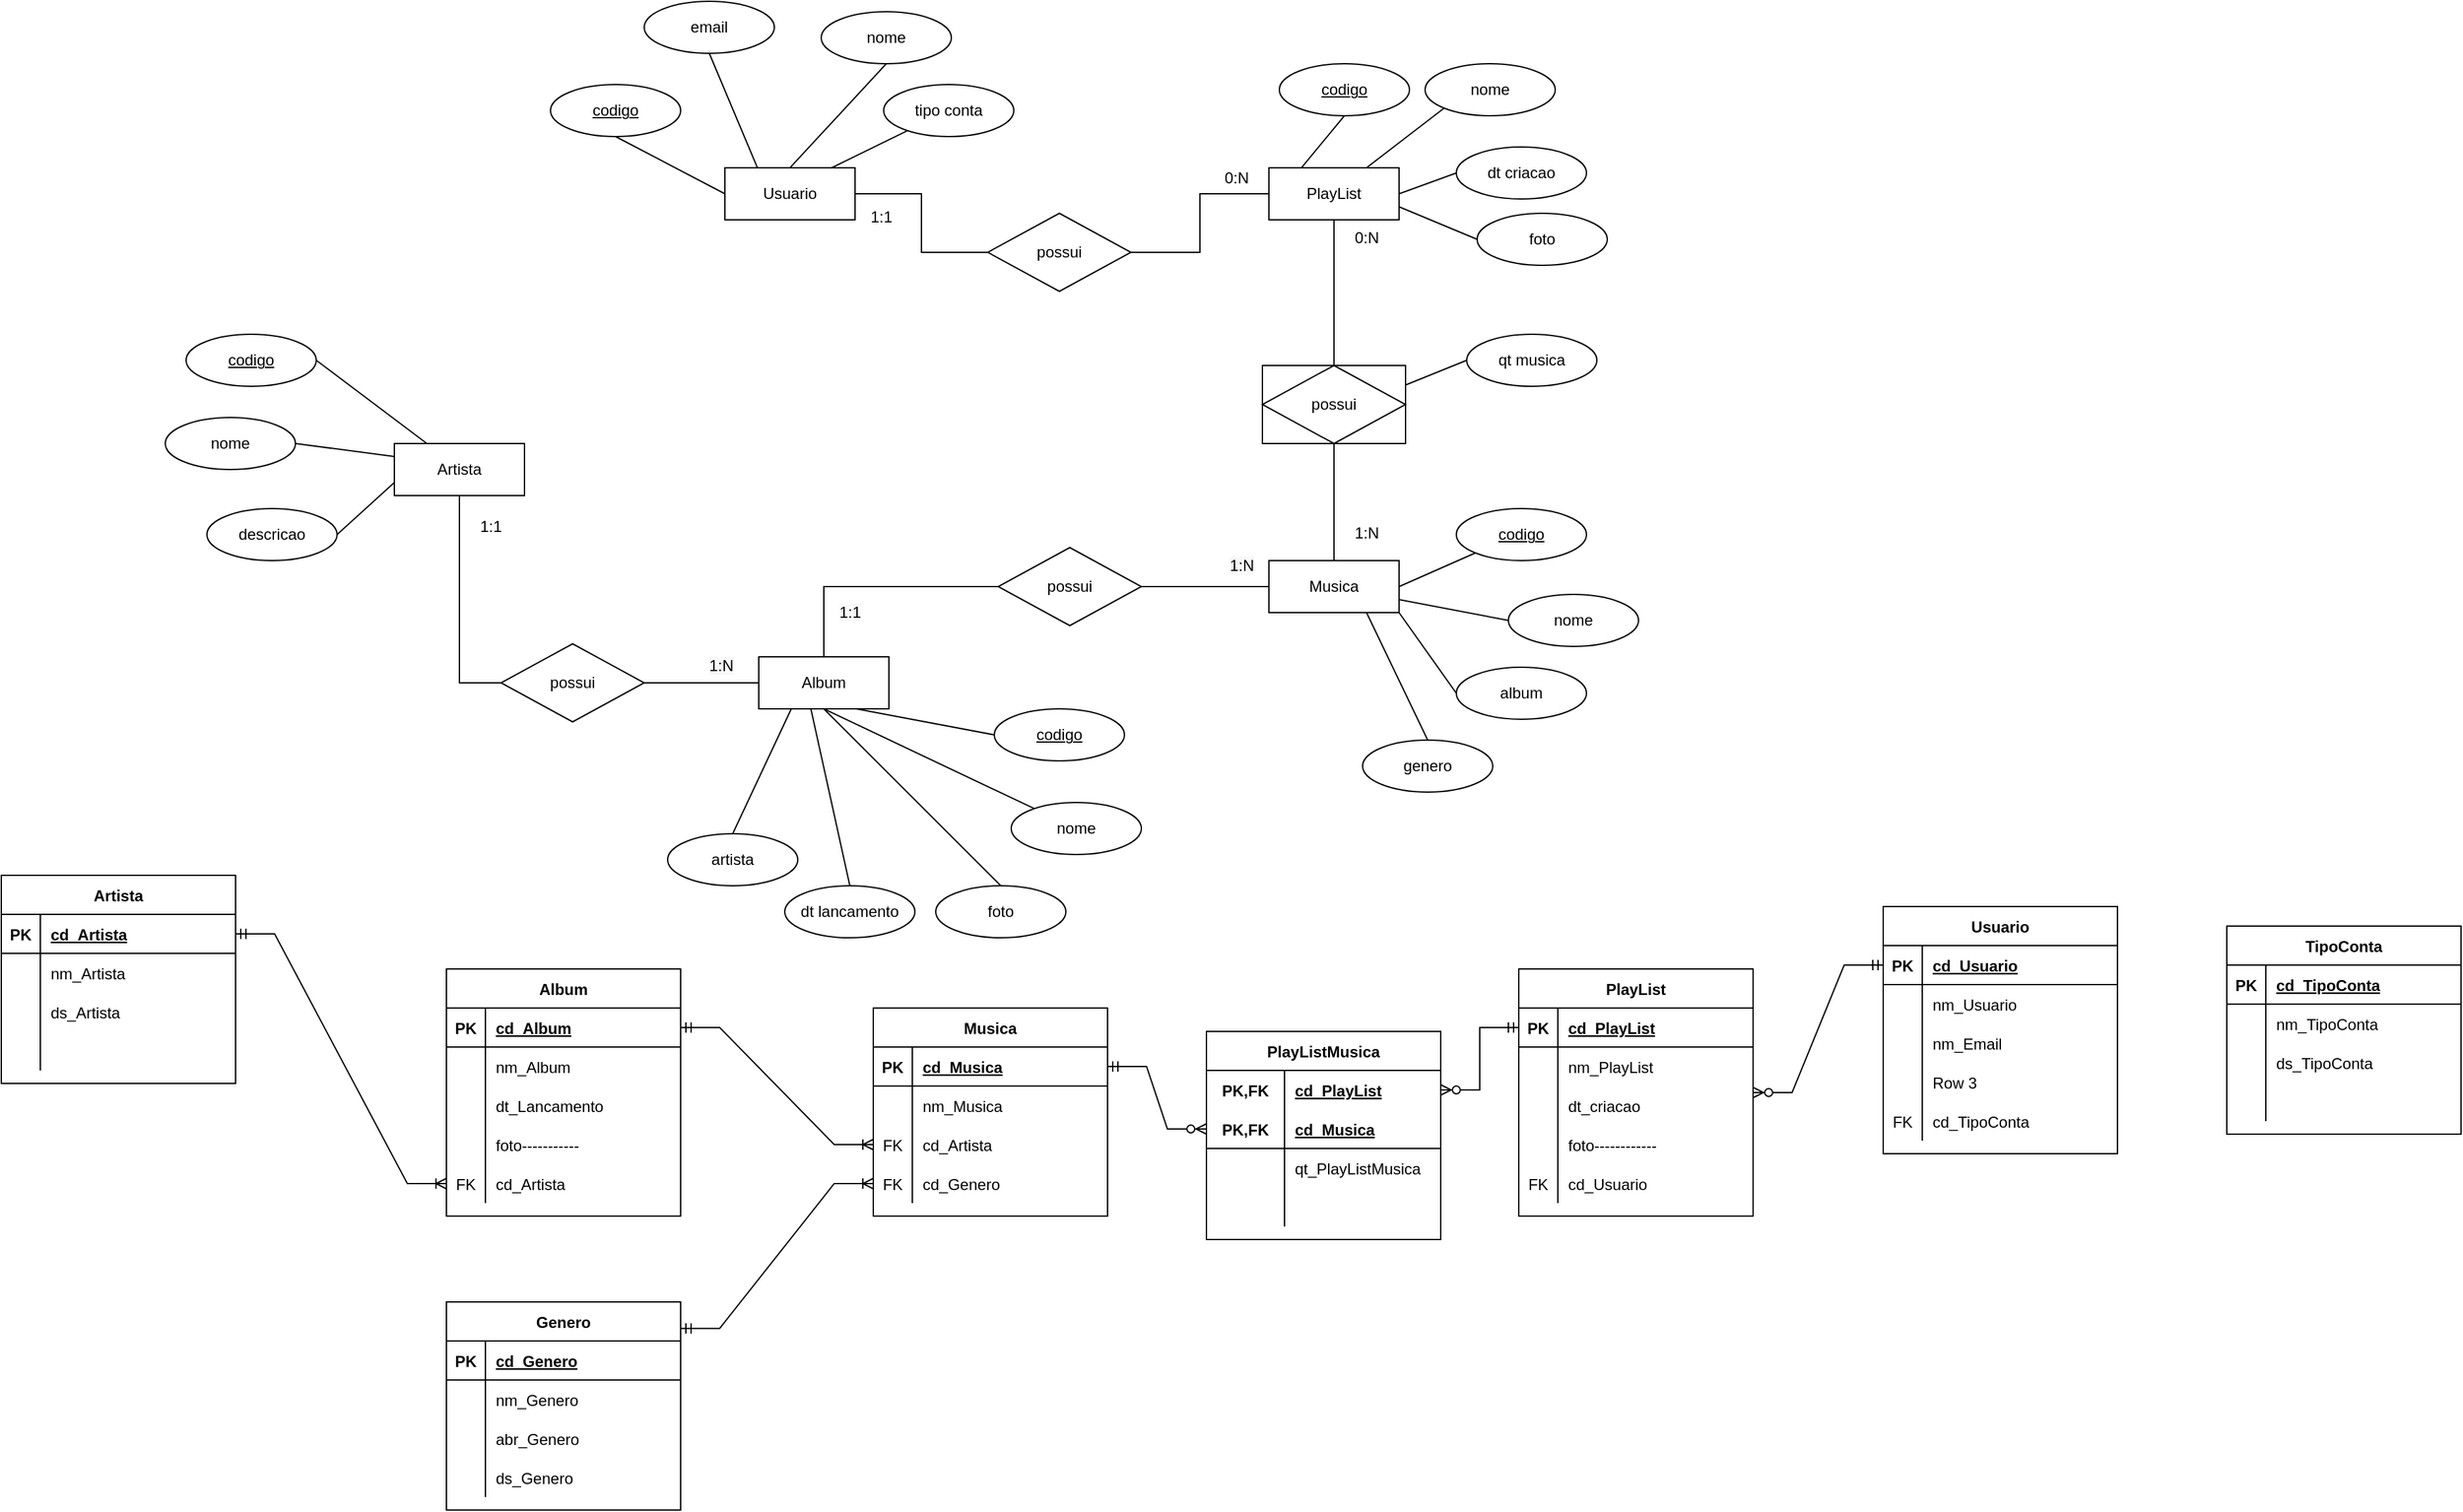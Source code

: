 <mxfile version="18.1.1" type="github">
  <diagram id="YDl1V3DUhgB1dwzyXp_w" name="Page-1">
    <mxGraphModel dx="2333" dy="826" grid="1" gridSize="8" guides="1" tooltips="1" connect="1" arrows="1" fold="1" page="1" pageScale="1" pageWidth="827" pageHeight="1169" math="0" shadow="0">
      <root>
        <mxCell id="0" />
        <mxCell id="1" parent="0" />
        <mxCell id="ad6zSSy85n5QvdU_2CmL-1" value="Musica" style="whiteSpace=wrap;html=1;align=center;" parent="1" vertex="1">
          <mxGeometry x="560" y="486" width="100" height="40" as="geometry" />
        </mxCell>
        <mxCell id="ad6zSSy85n5QvdU_2CmL-2" value="Album" style="whiteSpace=wrap;html=1;align=center;" parent="1" vertex="1">
          <mxGeometry x="168" y="560" width="100" height="40" as="geometry" />
        </mxCell>
        <mxCell id="ad6zSSy85n5QvdU_2CmL-27" style="edgeStyle=orthogonalEdgeStyle;rounded=0;orthogonalLoop=1;jettySize=auto;html=1;entryX=0.5;entryY=0;entryDx=0;entryDy=0;endArrow=none;endFill=0;" parent="1" source="ad6zSSy85n5QvdU_2CmL-3" target="ad6zSSy85n5QvdU_2CmL-31" edge="1">
          <mxGeometry relative="1" as="geometry">
            <mxPoint x="610" y="328.0" as="targetPoint" />
          </mxGeometry>
        </mxCell>
        <mxCell id="ad6zSSy85n5QvdU_2CmL-3" value="PlayList" style="whiteSpace=wrap;html=1;align=center;" parent="1" vertex="1">
          <mxGeometry x="560" y="184" width="100" height="40" as="geometry" />
        </mxCell>
        <mxCell id="ad6zSSy85n5QvdU_2CmL-18" style="edgeStyle=orthogonalEdgeStyle;rounded=0;orthogonalLoop=1;jettySize=auto;html=1;entryX=0;entryY=0.5;entryDx=0;entryDy=0;endArrow=none;endFill=0;" parent="1" source="ad6zSSy85n5QvdU_2CmL-4" target="ad6zSSy85n5QvdU_2CmL-17" edge="1">
          <mxGeometry relative="1" as="geometry">
            <mxPoint x="312" y="204" as="targetPoint" />
          </mxGeometry>
        </mxCell>
        <mxCell id="ad6zSSy85n5QvdU_2CmL-4" value="Usuario" style="whiteSpace=wrap;html=1;align=center;" parent="1" vertex="1">
          <mxGeometry x="142" y="184" width="100" height="40" as="geometry" />
        </mxCell>
        <mxCell id="ad6zSSy85n5QvdU_2CmL-7" value="nome" style="ellipse;whiteSpace=wrap;html=1;align=center;" parent="1" vertex="1">
          <mxGeometry x="216" y="64" width="100" height="40" as="geometry" />
        </mxCell>
        <mxCell id="ad6zSSy85n5QvdU_2CmL-8" value="codigo" style="ellipse;whiteSpace=wrap;html=1;align=center;fontStyle=4;" parent="1" vertex="1">
          <mxGeometry x="8" y="120" width="100" height="40" as="geometry" />
        </mxCell>
        <mxCell id="ad6zSSy85n5QvdU_2CmL-9" value="codigo" style="ellipse;whiteSpace=wrap;html=1;align=center;fontStyle=4;" parent="1" vertex="1">
          <mxGeometry x="568" y="104" width="100" height="40" as="geometry" />
        </mxCell>
        <mxCell id="ad6zSSy85n5QvdU_2CmL-10" value="codigo" style="ellipse;whiteSpace=wrap;html=1;align=center;fontStyle=4;" parent="1" vertex="1">
          <mxGeometry x="704" y="446" width="100" height="40" as="geometry" />
        </mxCell>
        <mxCell id="ad6zSSy85n5QvdU_2CmL-12" value="" style="endArrow=none;html=1;rounded=0;exitX=0.5;exitY=1;exitDx=0;exitDy=0;entryX=0;entryY=0.5;entryDx=0;entryDy=0;" parent="1" source="ad6zSSy85n5QvdU_2CmL-8" target="ad6zSSy85n5QvdU_2CmL-4" edge="1">
          <mxGeometry relative="1" as="geometry">
            <mxPoint x="342" y="314" as="sourcePoint" />
            <mxPoint x="502" y="314" as="targetPoint" />
          </mxGeometry>
        </mxCell>
        <mxCell id="ad6zSSy85n5QvdU_2CmL-14" value="" style="endArrow=none;html=1;rounded=0;exitX=0.5;exitY=1;exitDx=0;exitDy=0;entryX=0.5;entryY=0;entryDx=0;entryDy=0;" parent="1" source="ad6zSSy85n5QvdU_2CmL-7" target="ad6zSSy85n5QvdU_2CmL-4" edge="1">
          <mxGeometry relative="1" as="geometry">
            <mxPoint x="242" y="154" as="sourcePoint" />
            <mxPoint x="177" y="194" as="targetPoint" />
          </mxGeometry>
        </mxCell>
        <mxCell id="ad6zSSy85n5QvdU_2CmL-15" value="" style="endArrow=none;html=1;rounded=0;exitX=0.5;exitY=1;exitDx=0;exitDy=0;entryX=0.25;entryY=0;entryDx=0;entryDy=0;" parent="1" source="ad6zSSy85n5QvdU_2CmL-9" target="ad6zSSy85n5QvdU_2CmL-3" edge="1">
          <mxGeometry relative="1" as="geometry">
            <mxPoint x="282" y="174" as="sourcePoint" />
            <mxPoint x="327" y="214" as="targetPoint" />
          </mxGeometry>
        </mxCell>
        <mxCell id="ad6zSSy85n5QvdU_2CmL-16" value="" style="endArrow=none;html=1;rounded=0;exitX=0;exitY=1;exitDx=0;exitDy=0;entryX=1;entryY=0.5;entryDx=0;entryDy=0;" parent="1" source="ad6zSSy85n5QvdU_2CmL-10" target="ad6zSSy85n5QvdU_2CmL-1" edge="1">
          <mxGeometry relative="1" as="geometry">
            <mxPoint x="240" y="336" as="sourcePoint" />
            <mxPoint x="285" y="376" as="targetPoint" />
          </mxGeometry>
        </mxCell>
        <mxCell id="ad6zSSy85n5QvdU_2CmL-19" style="edgeStyle=orthogonalEdgeStyle;rounded=0;orthogonalLoop=1;jettySize=auto;html=1;entryX=0;entryY=0.5;entryDx=0;entryDy=0;endArrow=none;endFill=0;" parent="1" source="ad6zSSy85n5QvdU_2CmL-17" target="ad6zSSy85n5QvdU_2CmL-3" edge="1">
          <mxGeometry relative="1" as="geometry" />
        </mxCell>
        <mxCell id="ad6zSSy85n5QvdU_2CmL-17" value="possui" style="shape=rhombus;perimeter=rhombusPerimeter;whiteSpace=wrap;html=1;align=center;" parent="1" vertex="1">
          <mxGeometry x="344" y="219" width="110" height="60" as="geometry" />
        </mxCell>
        <mxCell id="ad6zSSy85n5QvdU_2CmL-20" value="1:1" style="text;strokeColor=none;fillColor=none;spacingLeft=4;spacingRight=4;overflow=hidden;rotatable=0;points=[[0,0.5],[1,0.5]];portConstraint=eastwest;fontSize=12;" parent="1" vertex="1">
          <mxGeometry x="248" y="208" width="40" height="30" as="geometry" />
        </mxCell>
        <mxCell id="ad6zSSy85n5QvdU_2CmL-21" value="0:N" style="text;strokeColor=none;fillColor=none;spacingLeft=4;spacingRight=4;overflow=hidden;rotatable=0;points=[[0,0.5],[1,0.5]];portConstraint=eastwest;fontSize=12;" parent="1" vertex="1">
          <mxGeometry x="520" y="178" width="40" height="30" as="geometry" />
        </mxCell>
        <mxCell id="ad6zSSy85n5QvdU_2CmL-22" value="nome" style="ellipse;whiteSpace=wrap;html=1;align=center;" parent="1" vertex="1">
          <mxGeometry x="680" y="104" width="100" height="40" as="geometry" />
        </mxCell>
        <mxCell id="ad6zSSy85n5QvdU_2CmL-23" value="dt criacao" style="ellipse;whiteSpace=wrap;html=1;align=center;" parent="1" vertex="1">
          <mxGeometry x="704" y="168" width="100" height="40" as="geometry" />
        </mxCell>
        <mxCell id="ad6zSSy85n5QvdU_2CmL-24" value="" style="endArrow=none;html=1;rounded=0;exitX=0;exitY=1;exitDx=0;exitDy=0;entryX=0.75;entryY=0;entryDx=0;entryDy=0;" parent="1" source="ad6zSSy85n5QvdU_2CmL-22" target="ad6zSSy85n5QvdU_2CmL-3" edge="1">
          <mxGeometry relative="1" as="geometry">
            <mxPoint x="626" y="152" as="sourcePoint" />
            <mxPoint x="593" y="192" as="targetPoint" />
          </mxGeometry>
        </mxCell>
        <mxCell id="ad6zSSy85n5QvdU_2CmL-25" value="" style="endArrow=none;html=1;rounded=0;exitX=0;exitY=0.5;exitDx=0;exitDy=0;entryX=1;entryY=0.5;entryDx=0;entryDy=0;" parent="1" source="ad6zSSy85n5QvdU_2CmL-23" target="ad6zSSy85n5QvdU_2CmL-3" edge="1">
          <mxGeometry relative="1" as="geometry">
            <mxPoint x="634" y="160" as="sourcePoint" />
            <mxPoint x="601" y="200" as="targetPoint" />
          </mxGeometry>
        </mxCell>
        <mxCell id="ad6zSSy85n5QvdU_2CmL-28" style="edgeStyle=orthogonalEdgeStyle;rounded=0;orthogonalLoop=1;jettySize=auto;html=1;entryX=0.5;entryY=0;entryDx=0;entryDy=0;endArrow=none;endFill=0;" parent="1" source="ad6zSSy85n5QvdU_2CmL-31" target="ad6zSSy85n5QvdU_2CmL-1" edge="1">
          <mxGeometry relative="1" as="geometry">
            <mxPoint x="610" y="388.0" as="sourcePoint" />
          </mxGeometry>
        </mxCell>
        <mxCell id="ad6zSSy85n5QvdU_2CmL-29" value="0:N" style="text;strokeColor=none;fillColor=none;spacingLeft=4;spacingRight=4;overflow=hidden;rotatable=0;points=[[0,0.5],[1,0.5]];portConstraint=eastwest;fontSize=12;" parent="1" vertex="1">
          <mxGeometry x="620" y="224" width="40" height="30" as="geometry" />
        </mxCell>
        <mxCell id="ad6zSSy85n5QvdU_2CmL-30" value="1:N" style="text;strokeColor=none;fillColor=none;spacingLeft=4;spacingRight=4;overflow=hidden;rotatable=0;points=[[0,0.5],[1,0.5]];portConstraint=eastwest;fontSize=12;" parent="1" vertex="1">
          <mxGeometry x="620" y="451" width="40" height="30" as="geometry" />
        </mxCell>
        <mxCell id="ad6zSSy85n5QvdU_2CmL-31" value="possui" style="shape=associativeEntity;whiteSpace=wrap;html=1;align=center;" parent="1" vertex="1">
          <mxGeometry x="555" y="336" width="110" height="60" as="geometry" />
        </mxCell>
        <mxCell id="ad6zSSy85n5QvdU_2CmL-33" value="album" style="ellipse;whiteSpace=wrap;html=1;align=center;" parent="1" vertex="1">
          <mxGeometry x="704" y="568" width="100" height="40" as="geometry" />
        </mxCell>
        <mxCell id="ad6zSSy85n5QvdU_2CmL-34" value="nome" style="ellipse;whiteSpace=wrap;html=1;align=center;" parent="1" vertex="1">
          <mxGeometry x="744" y="512" width="100" height="40" as="geometry" />
        </mxCell>
        <mxCell id="ad6zSSy85n5QvdU_2CmL-35" value="" style="endArrow=none;html=1;rounded=0;exitX=0;exitY=0.5;exitDx=0;exitDy=0;entryX=1;entryY=0.75;entryDx=0;entryDy=0;" parent="1" source="ad6zSSy85n5QvdU_2CmL-34" target="ad6zSSy85n5QvdU_2CmL-1" edge="1">
          <mxGeometry relative="1" as="geometry">
            <mxPoint x="726.645" y="488.142" as="sourcePoint" />
            <mxPoint x="668" y="514" as="targetPoint" />
          </mxGeometry>
        </mxCell>
        <mxCell id="ad6zSSy85n5QvdU_2CmL-36" value="" style="endArrow=none;html=1;rounded=0;exitX=0;exitY=0.5;exitDx=0;exitDy=0;entryX=1;entryY=1;entryDx=0;entryDy=0;" parent="1" source="ad6zSSy85n5QvdU_2CmL-33" target="ad6zSSy85n5QvdU_2CmL-1" edge="1">
          <mxGeometry relative="1" as="geometry">
            <mxPoint x="734.645" y="496.142" as="sourcePoint" />
            <mxPoint x="676" y="522" as="targetPoint" />
          </mxGeometry>
        </mxCell>
        <mxCell id="zQ9mL043IzY8WEwB54IS-1" value="tipo conta" style="ellipse;whiteSpace=wrap;html=1;align=center;" parent="1" vertex="1">
          <mxGeometry x="264" y="120" width="100" height="40" as="geometry" />
        </mxCell>
        <mxCell id="zQ9mL043IzY8WEwB54IS-2" value="" style="endArrow=none;html=1;rounded=0;" parent="1" source="zQ9mL043IzY8WEwB54IS-1" edge="1">
          <mxGeometry relative="1" as="geometry">
            <mxPoint x="230" y="112" as="sourcePoint" />
            <mxPoint x="224" y="184" as="targetPoint" />
          </mxGeometry>
        </mxCell>
        <mxCell id="zQ9mL043IzY8WEwB54IS-3" value="email" style="ellipse;whiteSpace=wrap;html=1;align=center;" parent="1" vertex="1">
          <mxGeometry x="80" y="56" width="100" height="40" as="geometry" />
        </mxCell>
        <mxCell id="zQ9mL043IzY8WEwB54IS-4" value="" style="endArrow=none;html=1;rounded=0;exitX=0.5;exitY=1;exitDx=0;exitDy=0;entryX=0.25;entryY=0;entryDx=0;entryDy=0;" parent="1" source="zQ9mL043IzY8WEwB54IS-3" target="ad6zSSy85n5QvdU_2CmL-4" edge="1">
          <mxGeometry relative="1" as="geometry">
            <mxPoint x="66" y="168" as="sourcePoint" />
            <mxPoint x="150" y="212" as="targetPoint" />
          </mxGeometry>
        </mxCell>
        <mxCell id="zQ9mL043IzY8WEwB54IS-5" value="foto" style="ellipse;whiteSpace=wrap;html=1;align=center;" parent="1" vertex="1">
          <mxGeometry x="720" y="219" width="100" height="40" as="geometry" />
        </mxCell>
        <mxCell id="zQ9mL043IzY8WEwB54IS-6" value="" style="endArrow=none;html=1;rounded=0;exitX=0;exitY=0.5;exitDx=0;exitDy=0;entryX=1;entryY=0.75;entryDx=0;entryDy=0;" parent="1" source="zQ9mL043IzY8WEwB54IS-5" target="ad6zSSy85n5QvdU_2CmL-3" edge="1">
          <mxGeometry relative="1" as="geometry">
            <mxPoint x="712" y="196" as="sourcePoint" />
            <mxPoint x="668" y="212" as="targetPoint" />
          </mxGeometry>
        </mxCell>
        <mxCell id="zQ9mL043IzY8WEwB54IS-15" style="edgeStyle=orthogonalEdgeStyle;rounded=0;orthogonalLoop=1;jettySize=auto;html=1;entryX=0;entryY=0.5;entryDx=0;entryDy=0;endArrow=none;endFill=0;" parent="1" source="zQ9mL043IzY8WEwB54IS-7" target="zQ9mL043IzY8WEwB54IS-14" edge="1">
          <mxGeometry relative="1" as="geometry" />
        </mxCell>
        <mxCell id="zQ9mL043IzY8WEwB54IS-7" value="Artista" style="whiteSpace=wrap;html=1;align=center;" parent="1" vertex="1">
          <mxGeometry x="-112" y="396" width="100" height="40" as="geometry" />
        </mxCell>
        <mxCell id="zQ9mL043IzY8WEwB54IS-8" value="codigo" style="ellipse;whiteSpace=wrap;html=1;align=center;fontStyle=4;" parent="1" vertex="1">
          <mxGeometry x="349" y="600" width="100" height="40" as="geometry" />
        </mxCell>
        <mxCell id="zQ9mL043IzY8WEwB54IS-9" value="" style="endArrow=none;html=1;rounded=0;exitX=0;exitY=0.5;exitDx=0;exitDy=0;entryX=0.75;entryY=1;entryDx=0;entryDy=0;" parent="1" source="zQ9mL043IzY8WEwB54IS-8" target="ad6zSSy85n5QvdU_2CmL-2" edge="1">
          <mxGeometry relative="1" as="geometry">
            <mxPoint x="640" y="670" as="sourcePoint" />
            <mxPoint x="596" y="608" as="targetPoint" />
          </mxGeometry>
        </mxCell>
        <mxCell id="zQ9mL043IzY8WEwB54IS-11" style="edgeStyle=orthogonalEdgeStyle;rounded=0;orthogonalLoop=1;jettySize=auto;html=1;endArrow=none;endFill=0;" parent="1" source="zQ9mL043IzY8WEwB54IS-10" target="ad6zSSy85n5QvdU_2CmL-2" edge="1">
          <mxGeometry relative="1" as="geometry" />
        </mxCell>
        <mxCell id="zQ9mL043IzY8WEwB54IS-12" style="edgeStyle=orthogonalEdgeStyle;rounded=0;orthogonalLoop=1;jettySize=auto;html=1;entryX=0;entryY=0.5;entryDx=0;entryDy=0;endArrow=none;endFill=0;" parent="1" source="zQ9mL043IzY8WEwB54IS-10" target="ad6zSSy85n5QvdU_2CmL-1" edge="1">
          <mxGeometry relative="1" as="geometry" />
        </mxCell>
        <mxCell id="zQ9mL043IzY8WEwB54IS-10" value="possui" style="shape=rhombus;perimeter=rhombusPerimeter;whiteSpace=wrap;html=1;align=center;" parent="1" vertex="1">
          <mxGeometry x="352" y="476" width="110" height="60" as="geometry" />
        </mxCell>
        <mxCell id="zQ9mL043IzY8WEwB54IS-16" style="edgeStyle=orthogonalEdgeStyle;rounded=0;orthogonalLoop=1;jettySize=auto;html=1;entryX=0;entryY=0.5;entryDx=0;entryDy=0;endArrow=none;endFill=0;" parent="1" source="zQ9mL043IzY8WEwB54IS-14" target="ad6zSSy85n5QvdU_2CmL-2" edge="1">
          <mxGeometry relative="1" as="geometry" />
        </mxCell>
        <mxCell id="zQ9mL043IzY8WEwB54IS-14" value="possui" style="shape=rhombus;perimeter=rhombusPerimeter;whiteSpace=wrap;html=1;align=center;" parent="1" vertex="1">
          <mxGeometry x="-30" y="550" width="110" height="60" as="geometry" />
        </mxCell>
        <mxCell id="zQ9mL043IzY8WEwB54IS-17" value="1:1" style="text;strokeColor=none;fillColor=none;spacingLeft=4;spacingRight=4;overflow=hidden;rotatable=0;points=[[0,0.5],[1,0.5]];portConstraint=eastwest;fontSize=12;" parent="1" vertex="1">
          <mxGeometry x="-52" y="446" width="40" height="30" as="geometry" />
        </mxCell>
        <mxCell id="zQ9mL043IzY8WEwB54IS-18" value="&lt;span style=&quot;color: rgb(0, 0, 0); font-family: Helvetica; font-size: 12px; font-style: normal; font-variant-ligatures: normal; font-variant-caps: normal; font-weight: 400; letter-spacing: normal; orphans: 2; text-align: left; text-indent: 0px; text-transform: none; widows: 2; word-spacing: 0px; -webkit-text-stroke-width: 0px; background-color: rgb(248, 249, 250); text-decoration-thickness: initial; text-decoration-style: initial; text-decoration-color: initial; float: none; display: inline !important;&quot;&gt;1:N&lt;/span&gt;" style="text;whiteSpace=wrap;html=1;" parent="1" vertex="1">
          <mxGeometry x="128" y="553" width="40" height="32" as="geometry" />
        </mxCell>
        <mxCell id="zQ9mL043IzY8WEwB54IS-19" value="&lt;span style=&quot;color: rgb(0, 0, 0); font-family: Helvetica; font-size: 12px; font-style: normal; font-variant-ligatures: normal; font-variant-caps: normal; font-weight: 400; letter-spacing: normal; orphans: 2; text-align: left; text-indent: 0px; text-transform: none; widows: 2; word-spacing: 0px; -webkit-text-stroke-width: 0px; background-color: rgb(248, 249, 250); text-decoration-thickness: initial; text-decoration-style: initial; text-decoration-color: initial; float: none; display: inline !important;&quot;&gt;1:1&lt;/span&gt;" style="text;whiteSpace=wrap;html=1;" parent="1" vertex="1">
          <mxGeometry x="228" y="512" width="40" height="32" as="geometry" />
        </mxCell>
        <mxCell id="zQ9mL043IzY8WEwB54IS-20" value="&lt;span style=&quot;color: rgb(0, 0, 0); font-family: Helvetica; font-size: 12px; font-style: normal; font-variant-ligatures: normal; font-variant-caps: normal; font-weight: 400; letter-spacing: normal; orphans: 2; text-align: left; text-indent: 0px; text-transform: none; widows: 2; word-spacing: 0px; -webkit-text-stroke-width: 0px; background-color: rgb(248, 249, 250); text-decoration-thickness: initial; text-decoration-style: initial; text-decoration-color: initial; float: none; display: inline !important;&quot;&gt;1:N&lt;/span&gt;" style="text;whiteSpace=wrap;html=1;" parent="1" vertex="1">
          <mxGeometry x="528" y="476" width="40" height="32" as="geometry" />
        </mxCell>
        <mxCell id="zQ9mL043IzY8WEwB54IS-21" value="nome" style="ellipse;whiteSpace=wrap;html=1;align=center;" parent="1" vertex="1">
          <mxGeometry x="-288" y="376" width="100" height="40" as="geometry" />
        </mxCell>
        <mxCell id="zQ9mL043IzY8WEwB54IS-22" value="descricao" style="ellipse;whiteSpace=wrap;html=1;align=center;" parent="1" vertex="1">
          <mxGeometry x="-256" y="446" width="100" height="40" as="geometry" />
        </mxCell>
        <mxCell id="zQ9mL043IzY8WEwB54IS-24" value="nome" style="ellipse;whiteSpace=wrap;html=1;align=center;" parent="1" vertex="1">
          <mxGeometry x="362" y="672" width="100" height="40" as="geometry" />
        </mxCell>
        <mxCell id="zQ9mL043IzY8WEwB54IS-25" value="foto" style="ellipse;whiteSpace=wrap;html=1;align=center;" parent="1" vertex="1">
          <mxGeometry x="304" y="736" width="100" height="40" as="geometry" />
        </mxCell>
        <mxCell id="zQ9mL043IzY8WEwB54IS-26" value="dt lancamento" style="ellipse;whiteSpace=wrap;html=1;align=center;" parent="1" vertex="1">
          <mxGeometry x="188" y="736" width="100" height="40" as="geometry" />
        </mxCell>
        <mxCell id="zQ9mL043IzY8WEwB54IS-27" value="artista" style="ellipse;whiteSpace=wrap;html=1;align=center;" parent="1" vertex="1">
          <mxGeometry x="98" y="696" width="100" height="40" as="geometry" />
        </mxCell>
        <mxCell id="zQ9mL043IzY8WEwB54IS-29" value="" style="endArrow=none;html=1;rounded=0;entryX=0.5;entryY=1;entryDx=0;entryDy=0;" parent="1" source="zQ9mL043IzY8WEwB54IS-24" target="ad6zSSy85n5QvdU_2CmL-2" edge="1">
          <mxGeometry relative="1" as="geometry">
            <mxPoint x="302.645" y="645.858" as="sourcePoint" />
            <mxPoint x="251" y="608" as="targetPoint" />
          </mxGeometry>
        </mxCell>
        <mxCell id="zQ9mL043IzY8WEwB54IS-30" value="" style="endArrow=none;html=1;rounded=0;exitX=0.5;exitY=0;exitDx=0;exitDy=0;entryX=0.5;entryY=1;entryDx=0;entryDy=0;" parent="1" source="zQ9mL043IzY8WEwB54IS-25" target="ad6zSSy85n5QvdU_2CmL-2" edge="1">
          <mxGeometry relative="1" as="geometry">
            <mxPoint x="310.645" y="653.858" as="sourcePoint" />
            <mxPoint x="208" y="592" as="targetPoint" />
          </mxGeometry>
        </mxCell>
        <mxCell id="zQ9mL043IzY8WEwB54IS-31" value="" style="endArrow=none;html=1;rounded=0;exitX=0.5;exitY=0;exitDx=0;exitDy=0;entryX=0.4;entryY=0.994;entryDx=0;entryDy=0;entryPerimeter=0;" parent="1" source="zQ9mL043IzY8WEwB54IS-26" target="ad6zSSy85n5QvdU_2CmL-2" edge="1">
          <mxGeometry relative="1" as="geometry">
            <mxPoint x="318.645" y="661.858" as="sourcePoint" />
            <mxPoint x="267" y="624" as="targetPoint" />
          </mxGeometry>
        </mxCell>
        <mxCell id="zQ9mL043IzY8WEwB54IS-32" value="" style="endArrow=none;html=1;rounded=0;exitX=0.5;exitY=0;exitDx=0;exitDy=0;entryX=0.25;entryY=1;entryDx=0;entryDy=0;" parent="1" source="zQ9mL043IzY8WEwB54IS-27" target="ad6zSSy85n5QvdU_2CmL-2" edge="1">
          <mxGeometry relative="1" as="geometry">
            <mxPoint x="326.645" y="669.858" as="sourcePoint" />
            <mxPoint x="275" y="632" as="targetPoint" />
          </mxGeometry>
        </mxCell>
        <mxCell id="zQ9mL043IzY8WEwB54IS-33" value="" style="endArrow=none;html=1;rounded=0;exitX=1;exitY=0.5;exitDx=0;exitDy=0;entryX=0;entryY=0.25;entryDx=0;entryDy=0;" parent="1" source="zQ9mL043IzY8WEwB54IS-21" target="zQ9mL043IzY8WEwB54IS-7" edge="1">
          <mxGeometry relative="1" as="geometry">
            <mxPoint x="156" y="704" as="sourcePoint" />
            <mxPoint x="201" y="608" as="targetPoint" />
          </mxGeometry>
        </mxCell>
        <mxCell id="zQ9mL043IzY8WEwB54IS-34" value="" style="endArrow=none;html=1;rounded=0;exitX=0;exitY=0.75;exitDx=0;exitDy=0;entryX=1;entryY=0.5;entryDx=0;entryDy=0;" parent="1" source="zQ9mL043IzY8WEwB54IS-7" target="zQ9mL043IzY8WEwB54IS-22" edge="1">
          <mxGeometry relative="1" as="geometry">
            <mxPoint x="164" y="712" as="sourcePoint" />
            <mxPoint x="209" y="616" as="targetPoint" />
          </mxGeometry>
        </mxCell>
        <mxCell id="zQ9mL043IzY8WEwB54IS-35" value="codigo" style="ellipse;whiteSpace=wrap;html=1;align=center;fontStyle=4;" parent="1" vertex="1">
          <mxGeometry x="-272" y="312" width="100" height="40" as="geometry" />
        </mxCell>
        <mxCell id="zQ9mL043IzY8WEwB54IS-36" value="" style="endArrow=none;html=1;rounded=0;exitX=1;exitY=0.5;exitDx=0;exitDy=0;entryX=0.25;entryY=0;entryDx=0;entryDy=0;" parent="1" source="zQ9mL043IzY8WEwB54IS-35" target="zQ9mL043IzY8WEwB54IS-7" edge="1">
          <mxGeometry relative="1" as="geometry">
            <mxPoint x="168" y="504" as="sourcePoint" />
            <mxPoint x="328" y="504" as="targetPoint" />
          </mxGeometry>
        </mxCell>
        <mxCell id="zQ9mL043IzY8WEwB54IS-37" value="genero" style="ellipse;whiteSpace=wrap;html=1;align=center;" parent="1" vertex="1">
          <mxGeometry x="632" y="624" width="100" height="40" as="geometry" />
        </mxCell>
        <mxCell id="zQ9mL043IzY8WEwB54IS-38" value="" style="endArrow=none;html=1;rounded=0;exitX=0.5;exitY=0;exitDx=0;exitDy=0;entryX=0.75;entryY=1;entryDx=0;entryDy=0;" parent="1" source="zQ9mL043IzY8WEwB54IS-37" target="ad6zSSy85n5QvdU_2CmL-1" edge="1">
          <mxGeometry relative="1" as="geometry">
            <mxPoint x="712" y="596" as="sourcePoint" />
            <mxPoint x="668" y="534" as="targetPoint" />
          </mxGeometry>
        </mxCell>
        <mxCell id="AbIq2e9T_SZynEq9f9fU-1" value="Artista" style="shape=table;startSize=30;container=1;collapsible=1;childLayout=tableLayout;fixedRows=1;rowLines=0;fontStyle=1;align=center;resizeLast=1;" vertex="1" parent="1">
          <mxGeometry x="-414" y="728" width="180" height="160" as="geometry" />
        </mxCell>
        <mxCell id="AbIq2e9T_SZynEq9f9fU-2" value="" style="shape=tableRow;horizontal=0;startSize=0;swimlaneHead=0;swimlaneBody=0;fillColor=none;collapsible=0;dropTarget=0;points=[[0,0.5],[1,0.5]];portConstraint=eastwest;top=0;left=0;right=0;bottom=1;" vertex="1" parent="AbIq2e9T_SZynEq9f9fU-1">
          <mxGeometry y="30" width="180" height="30" as="geometry" />
        </mxCell>
        <mxCell id="AbIq2e9T_SZynEq9f9fU-3" value="PK" style="shape=partialRectangle;connectable=0;fillColor=none;top=0;left=0;bottom=0;right=0;fontStyle=1;overflow=hidden;" vertex="1" parent="AbIq2e9T_SZynEq9f9fU-2">
          <mxGeometry width="30" height="30" as="geometry">
            <mxRectangle width="30" height="30" as="alternateBounds" />
          </mxGeometry>
        </mxCell>
        <mxCell id="AbIq2e9T_SZynEq9f9fU-4" value="cd_Artista" style="shape=partialRectangle;connectable=0;fillColor=none;top=0;left=0;bottom=0;right=0;align=left;spacingLeft=6;fontStyle=5;overflow=hidden;" vertex="1" parent="AbIq2e9T_SZynEq9f9fU-2">
          <mxGeometry x="30" width="150" height="30" as="geometry">
            <mxRectangle width="150" height="30" as="alternateBounds" />
          </mxGeometry>
        </mxCell>
        <mxCell id="AbIq2e9T_SZynEq9f9fU-5" value="" style="shape=tableRow;horizontal=0;startSize=0;swimlaneHead=0;swimlaneBody=0;fillColor=none;collapsible=0;dropTarget=0;points=[[0,0.5],[1,0.5]];portConstraint=eastwest;top=0;left=0;right=0;bottom=0;" vertex="1" parent="AbIq2e9T_SZynEq9f9fU-1">
          <mxGeometry y="60" width="180" height="30" as="geometry" />
        </mxCell>
        <mxCell id="AbIq2e9T_SZynEq9f9fU-6" value="" style="shape=partialRectangle;connectable=0;fillColor=none;top=0;left=0;bottom=0;right=0;editable=1;overflow=hidden;" vertex="1" parent="AbIq2e9T_SZynEq9f9fU-5">
          <mxGeometry width="30" height="30" as="geometry">
            <mxRectangle width="30" height="30" as="alternateBounds" />
          </mxGeometry>
        </mxCell>
        <mxCell id="AbIq2e9T_SZynEq9f9fU-7" value="nm_Artista" style="shape=partialRectangle;connectable=0;fillColor=none;top=0;left=0;bottom=0;right=0;align=left;spacingLeft=6;overflow=hidden;" vertex="1" parent="AbIq2e9T_SZynEq9f9fU-5">
          <mxGeometry x="30" width="150" height="30" as="geometry">
            <mxRectangle width="150" height="30" as="alternateBounds" />
          </mxGeometry>
        </mxCell>
        <mxCell id="AbIq2e9T_SZynEq9f9fU-8" value="" style="shape=tableRow;horizontal=0;startSize=0;swimlaneHead=0;swimlaneBody=0;fillColor=none;collapsible=0;dropTarget=0;points=[[0,0.5],[1,0.5]];portConstraint=eastwest;top=0;left=0;right=0;bottom=0;" vertex="1" parent="AbIq2e9T_SZynEq9f9fU-1">
          <mxGeometry y="90" width="180" height="30" as="geometry" />
        </mxCell>
        <mxCell id="AbIq2e9T_SZynEq9f9fU-9" value="" style="shape=partialRectangle;connectable=0;fillColor=none;top=0;left=0;bottom=0;right=0;editable=1;overflow=hidden;" vertex="1" parent="AbIq2e9T_SZynEq9f9fU-8">
          <mxGeometry width="30" height="30" as="geometry">
            <mxRectangle width="30" height="30" as="alternateBounds" />
          </mxGeometry>
        </mxCell>
        <mxCell id="AbIq2e9T_SZynEq9f9fU-10" value="ds_Artista" style="shape=partialRectangle;connectable=0;fillColor=none;top=0;left=0;bottom=0;right=0;align=left;spacingLeft=6;overflow=hidden;" vertex="1" parent="AbIq2e9T_SZynEq9f9fU-8">
          <mxGeometry x="30" width="150" height="30" as="geometry">
            <mxRectangle width="150" height="30" as="alternateBounds" />
          </mxGeometry>
        </mxCell>
        <mxCell id="AbIq2e9T_SZynEq9f9fU-11" value="" style="shape=tableRow;horizontal=0;startSize=0;swimlaneHead=0;swimlaneBody=0;fillColor=none;collapsible=0;dropTarget=0;points=[[0,0.5],[1,0.5]];portConstraint=eastwest;top=0;left=0;right=0;bottom=0;" vertex="1" parent="AbIq2e9T_SZynEq9f9fU-1">
          <mxGeometry y="120" width="180" height="30" as="geometry" />
        </mxCell>
        <mxCell id="AbIq2e9T_SZynEq9f9fU-12" value="" style="shape=partialRectangle;connectable=0;fillColor=none;top=0;left=0;bottom=0;right=0;editable=1;overflow=hidden;" vertex="1" parent="AbIq2e9T_SZynEq9f9fU-11">
          <mxGeometry width="30" height="30" as="geometry">
            <mxRectangle width="30" height="30" as="alternateBounds" />
          </mxGeometry>
        </mxCell>
        <mxCell id="AbIq2e9T_SZynEq9f9fU-13" value="" style="shape=partialRectangle;connectable=0;fillColor=none;top=0;left=0;bottom=0;right=0;align=left;spacingLeft=6;overflow=hidden;" vertex="1" parent="AbIq2e9T_SZynEq9f9fU-11">
          <mxGeometry x="30" width="150" height="30" as="geometry">
            <mxRectangle width="150" height="30" as="alternateBounds" />
          </mxGeometry>
        </mxCell>
        <mxCell id="AbIq2e9T_SZynEq9f9fU-14" value="Album" style="shape=table;startSize=30;container=1;collapsible=1;childLayout=tableLayout;fixedRows=1;rowLines=0;fontStyle=1;align=center;resizeLast=1;" vertex="1" parent="1">
          <mxGeometry x="-72" y="800" width="180" height="190" as="geometry" />
        </mxCell>
        <mxCell id="AbIq2e9T_SZynEq9f9fU-15" value="" style="shape=tableRow;horizontal=0;startSize=0;swimlaneHead=0;swimlaneBody=0;fillColor=none;collapsible=0;dropTarget=0;points=[[0,0.5],[1,0.5]];portConstraint=eastwest;top=0;left=0;right=0;bottom=1;" vertex="1" parent="AbIq2e9T_SZynEq9f9fU-14">
          <mxGeometry y="30" width="180" height="30" as="geometry" />
        </mxCell>
        <mxCell id="AbIq2e9T_SZynEq9f9fU-16" value="PK" style="shape=partialRectangle;connectable=0;fillColor=none;top=0;left=0;bottom=0;right=0;fontStyle=1;overflow=hidden;" vertex="1" parent="AbIq2e9T_SZynEq9f9fU-15">
          <mxGeometry width="30" height="30" as="geometry">
            <mxRectangle width="30" height="30" as="alternateBounds" />
          </mxGeometry>
        </mxCell>
        <mxCell id="AbIq2e9T_SZynEq9f9fU-17" value="cd_Album" style="shape=partialRectangle;connectable=0;fillColor=none;top=0;left=0;bottom=0;right=0;align=left;spacingLeft=6;fontStyle=5;overflow=hidden;" vertex="1" parent="AbIq2e9T_SZynEq9f9fU-15">
          <mxGeometry x="30" width="150" height="30" as="geometry">
            <mxRectangle width="150" height="30" as="alternateBounds" />
          </mxGeometry>
        </mxCell>
        <mxCell id="AbIq2e9T_SZynEq9f9fU-18" value="" style="shape=tableRow;horizontal=0;startSize=0;swimlaneHead=0;swimlaneBody=0;fillColor=none;collapsible=0;dropTarget=0;points=[[0,0.5],[1,0.5]];portConstraint=eastwest;top=0;left=0;right=0;bottom=0;" vertex="1" parent="AbIq2e9T_SZynEq9f9fU-14">
          <mxGeometry y="60" width="180" height="30" as="geometry" />
        </mxCell>
        <mxCell id="AbIq2e9T_SZynEq9f9fU-19" value="" style="shape=partialRectangle;connectable=0;fillColor=none;top=0;left=0;bottom=0;right=0;editable=1;overflow=hidden;" vertex="1" parent="AbIq2e9T_SZynEq9f9fU-18">
          <mxGeometry width="30" height="30" as="geometry">
            <mxRectangle width="30" height="30" as="alternateBounds" />
          </mxGeometry>
        </mxCell>
        <mxCell id="AbIq2e9T_SZynEq9f9fU-20" value="nm_Album" style="shape=partialRectangle;connectable=0;fillColor=none;top=0;left=0;bottom=0;right=0;align=left;spacingLeft=6;overflow=hidden;" vertex="1" parent="AbIq2e9T_SZynEq9f9fU-18">
          <mxGeometry x="30" width="150" height="30" as="geometry">
            <mxRectangle width="150" height="30" as="alternateBounds" />
          </mxGeometry>
        </mxCell>
        <mxCell id="AbIq2e9T_SZynEq9f9fU-21" value="" style="shape=tableRow;horizontal=0;startSize=0;swimlaneHead=0;swimlaneBody=0;fillColor=none;collapsible=0;dropTarget=0;points=[[0,0.5],[1,0.5]];portConstraint=eastwest;top=0;left=0;right=0;bottom=0;" vertex="1" parent="AbIq2e9T_SZynEq9f9fU-14">
          <mxGeometry y="90" width="180" height="30" as="geometry" />
        </mxCell>
        <mxCell id="AbIq2e9T_SZynEq9f9fU-22" value="" style="shape=partialRectangle;connectable=0;fillColor=none;top=0;left=0;bottom=0;right=0;editable=1;overflow=hidden;" vertex="1" parent="AbIq2e9T_SZynEq9f9fU-21">
          <mxGeometry width="30" height="30" as="geometry">
            <mxRectangle width="30" height="30" as="alternateBounds" />
          </mxGeometry>
        </mxCell>
        <mxCell id="AbIq2e9T_SZynEq9f9fU-23" value="dt_Lancamento" style="shape=partialRectangle;connectable=0;fillColor=none;top=0;left=0;bottom=0;right=0;align=left;spacingLeft=6;overflow=hidden;" vertex="1" parent="AbIq2e9T_SZynEq9f9fU-21">
          <mxGeometry x="30" width="150" height="30" as="geometry">
            <mxRectangle width="150" height="30" as="alternateBounds" />
          </mxGeometry>
        </mxCell>
        <mxCell id="AbIq2e9T_SZynEq9f9fU-24" value="" style="shape=tableRow;horizontal=0;startSize=0;swimlaneHead=0;swimlaneBody=0;fillColor=none;collapsible=0;dropTarget=0;points=[[0,0.5],[1,0.5]];portConstraint=eastwest;top=0;left=0;right=0;bottom=0;" vertex="1" parent="AbIq2e9T_SZynEq9f9fU-14">
          <mxGeometry y="120" width="180" height="30" as="geometry" />
        </mxCell>
        <mxCell id="AbIq2e9T_SZynEq9f9fU-25" value="" style="shape=partialRectangle;connectable=0;fillColor=none;top=0;left=0;bottom=0;right=0;editable=1;overflow=hidden;" vertex="1" parent="AbIq2e9T_SZynEq9f9fU-24">
          <mxGeometry width="30" height="30" as="geometry">
            <mxRectangle width="30" height="30" as="alternateBounds" />
          </mxGeometry>
        </mxCell>
        <mxCell id="AbIq2e9T_SZynEq9f9fU-26" value="foto-----------" style="shape=partialRectangle;connectable=0;fillColor=none;top=0;left=0;bottom=0;right=0;align=left;spacingLeft=6;overflow=hidden;" vertex="1" parent="AbIq2e9T_SZynEq9f9fU-24">
          <mxGeometry x="30" width="150" height="30" as="geometry">
            <mxRectangle width="150" height="30" as="alternateBounds" />
          </mxGeometry>
        </mxCell>
        <mxCell id="AbIq2e9T_SZynEq9f9fU-27" value="" style="shape=tableRow;horizontal=0;startSize=0;swimlaneHead=0;swimlaneBody=0;fillColor=none;collapsible=0;dropTarget=0;points=[[0,0.5],[1,0.5]];portConstraint=eastwest;top=0;left=0;right=0;bottom=0;" vertex="1" parent="AbIq2e9T_SZynEq9f9fU-14">
          <mxGeometry y="150" width="180" height="30" as="geometry" />
        </mxCell>
        <mxCell id="AbIq2e9T_SZynEq9f9fU-28" value="FK" style="shape=partialRectangle;connectable=0;fillColor=none;top=0;left=0;bottom=0;right=0;fontStyle=0;overflow=hidden;" vertex="1" parent="AbIq2e9T_SZynEq9f9fU-27">
          <mxGeometry width="30" height="30" as="geometry">
            <mxRectangle width="30" height="30" as="alternateBounds" />
          </mxGeometry>
        </mxCell>
        <mxCell id="AbIq2e9T_SZynEq9f9fU-29" value="cd_Artista" style="shape=partialRectangle;connectable=0;fillColor=none;top=0;left=0;bottom=0;right=0;align=left;spacingLeft=6;fontStyle=0;overflow=hidden;" vertex="1" parent="AbIq2e9T_SZynEq9f9fU-27">
          <mxGeometry x="30" width="150" height="30" as="geometry">
            <mxRectangle width="150" height="30" as="alternateBounds" />
          </mxGeometry>
        </mxCell>
        <mxCell id="AbIq2e9T_SZynEq9f9fU-30" value="" style="edgeStyle=entityRelationEdgeStyle;fontSize=12;html=1;endArrow=ERoneToMany;startArrow=ERmandOne;rounded=0;exitX=1;exitY=0.5;exitDx=0;exitDy=0;entryX=0;entryY=0.5;entryDx=0;entryDy=0;" edge="1" parent="1" source="AbIq2e9T_SZynEq9f9fU-2" target="AbIq2e9T_SZynEq9f9fU-27">
          <mxGeometry width="100" height="100" relative="1" as="geometry">
            <mxPoint x="232" y="732" as="sourcePoint" />
            <mxPoint x="332" y="632" as="targetPoint" />
          </mxGeometry>
        </mxCell>
        <mxCell id="AbIq2e9T_SZynEq9f9fU-31" value="Musica" style="shape=table;startSize=30;container=1;collapsible=1;childLayout=tableLayout;fixedRows=1;rowLines=0;fontStyle=1;align=center;resizeLast=1;" vertex="1" parent="1">
          <mxGeometry x="256" y="830" width="180" height="160" as="geometry" />
        </mxCell>
        <mxCell id="AbIq2e9T_SZynEq9f9fU-32" value="" style="shape=tableRow;horizontal=0;startSize=0;swimlaneHead=0;swimlaneBody=0;fillColor=none;collapsible=0;dropTarget=0;points=[[0,0.5],[1,0.5]];portConstraint=eastwest;top=0;left=0;right=0;bottom=1;" vertex="1" parent="AbIq2e9T_SZynEq9f9fU-31">
          <mxGeometry y="30" width="180" height="30" as="geometry" />
        </mxCell>
        <mxCell id="AbIq2e9T_SZynEq9f9fU-33" value="PK" style="shape=partialRectangle;connectable=0;fillColor=none;top=0;left=0;bottom=0;right=0;fontStyle=1;overflow=hidden;" vertex="1" parent="AbIq2e9T_SZynEq9f9fU-32">
          <mxGeometry width="30" height="30" as="geometry">
            <mxRectangle width="30" height="30" as="alternateBounds" />
          </mxGeometry>
        </mxCell>
        <mxCell id="AbIq2e9T_SZynEq9f9fU-34" value="cd_Musica" style="shape=partialRectangle;connectable=0;fillColor=none;top=0;left=0;bottom=0;right=0;align=left;spacingLeft=6;fontStyle=5;overflow=hidden;" vertex="1" parent="AbIq2e9T_SZynEq9f9fU-32">
          <mxGeometry x="30" width="150" height="30" as="geometry">
            <mxRectangle width="150" height="30" as="alternateBounds" />
          </mxGeometry>
        </mxCell>
        <mxCell id="AbIq2e9T_SZynEq9f9fU-35" value="" style="shape=tableRow;horizontal=0;startSize=0;swimlaneHead=0;swimlaneBody=0;fillColor=none;collapsible=0;dropTarget=0;points=[[0,0.5],[1,0.5]];portConstraint=eastwest;top=0;left=0;right=0;bottom=0;" vertex="1" parent="AbIq2e9T_SZynEq9f9fU-31">
          <mxGeometry y="60" width="180" height="30" as="geometry" />
        </mxCell>
        <mxCell id="AbIq2e9T_SZynEq9f9fU-36" value="" style="shape=partialRectangle;connectable=0;fillColor=none;top=0;left=0;bottom=0;right=0;editable=1;overflow=hidden;" vertex="1" parent="AbIq2e9T_SZynEq9f9fU-35">
          <mxGeometry width="30" height="30" as="geometry">
            <mxRectangle width="30" height="30" as="alternateBounds" />
          </mxGeometry>
        </mxCell>
        <mxCell id="AbIq2e9T_SZynEq9f9fU-37" value="nm_Musica" style="shape=partialRectangle;connectable=0;fillColor=none;top=0;left=0;bottom=0;right=0;align=left;spacingLeft=6;overflow=hidden;" vertex="1" parent="AbIq2e9T_SZynEq9f9fU-35">
          <mxGeometry x="30" width="150" height="30" as="geometry">
            <mxRectangle width="150" height="30" as="alternateBounds" />
          </mxGeometry>
        </mxCell>
        <mxCell id="AbIq2e9T_SZynEq9f9fU-44" value="" style="shape=tableRow;horizontal=0;startSize=0;swimlaneHead=0;swimlaneBody=0;fillColor=none;collapsible=0;dropTarget=0;points=[[0,0.5],[1,0.5]];portConstraint=eastwest;top=0;left=0;right=0;bottom=0;" vertex="1" parent="AbIq2e9T_SZynEq9f9fU-31">
          <mxGeometry y="90" width="180" height="30" as="geometry" />
        </mxCell>
        <mxCell id="AbIq2e9T_SZynEq9f9fU-45" value="FK" style="shape=partialRectangle;connectable=0;fillColor=none;top=0;left=0;bottom=0;right=0;fontStyle=0;overflow=hidden;" vertex="1" parent="AbIq2e9T_SZynEq9f9fU-44">
          <mxGeometry width="30" height="30" as="geometry">
            <mxRectangle width="30" height="30" as="alternateBounds" />
          </mxGeometry>
        </mxCell>
        <mxCell id="AbIq2e9T_SZynEq9f9fU-46" value="cd_Artista" style="shape=partialRectangle;connectable=0;fillColor=none;top=0;left=0;bottom=0;right=0;align=left;spacingLeft=6;fontStyle=0;overflow=hidden;" vertex="1" parent="AbIq2e9T_SZynEq9f9fU-44">
          <mxGeometry x="30" width="150" height="30" as="geometry">
            <mxRectangle width="150" height="30" as="alternateBounds" />
          </mxGeometry>
        </mxCell>
        <mxCell id="AbIq2e9T_SZynEq9f9fU-61" value="" style="shape=tableRow;horizontal=0;startSize=0;swimlaneHead=0;swimlaneBody=0;fillColor=none;collapsible=0;dropTarget=0;points=[[0,0.5],[1,0.5]];portConstraint=eastwest;top=0;left=0;right=0;bottom=0;" vertex="1" parent="AbIq2e9T_SZynEq9f9fU-31">
          <mxGeometry y="120" width="180" height="30" as="geometry" />
        </mxCell>
        <mxCell id="AbIq2e9T_SZynEq9f9fU-62" value="FK" style="shape=partialRectangle;connectable=0;fillColor=none;top=0;left=0;bottom=0;right=0;fontStyle=0;overflow=hidden;" vertex="1" parent="AbIq2e9T_SZynEq9f9fU-61">
          <mxGeometry width="30" height="30" as="geometry">
            <mxRectangle width="30" height="30" as="alternateBounds" />
          </mxGeometry>
        </mxCell>
        <mxCell id="AbIq2e9T_SZynEq9f9fU-63" value="cd_Genero" style="shape=partialRectangle;connectable=0;fillColor=none;top=0;left=0;bottom=0;right=0;align=left;spacingLeft=6;fontStyle=0;overflow=hidden;" vertex="1" parent="AbIq2e9T_SZynEq9f9fU-61">
          <mxGeometry x="30" width="150" height="30" as="geometry">
            <mxRectangle width="150" height="30" as="alternateBounds" />
          </mxGeometry>
        </mxCell>
        <mxCell id="AbIq2e9T_SZynEq9f9fU-47" value="Genero" style="shape=table;startSize=30;container=1;collapsible=1;childLayout=tableLayout;fixedRows=1;rowLines=0;fontStyle=1;align=center;resizeLast=1;" vertex="1" parent="1">
          <mxGeometry x="-72" y="1056" width="180" height="160" as="geometry" />
        </mxCell>
        <mxCell id="AbIq2e9T_SZynEq9f9fU-48" value="" style="shape=tableRow;horizontal=0;startSize=0;swimlaneHead=0;swimlaneBody=0;fillColor=none;collapsible=0;dropTarget=0;points=[[0,0.5],[1,0.5]];portConstraint=eastwest;top=0;left=0;right=0;bottom=1;" vertex="1" parent="AbIq2e9T_SZynEq9f9fU-47">
          <mxGeometry y="30" width="180" height="30" as="geometry" />
        </mxCell>
        <mxCell id="AbIq2e9T_SZynEq9f9fU-49" value="PK" style="shape=partialRectangle;connectable=0;fillColor=none;top=0;left=0;bottom=0;right=0;fontStyle=1;overflow=hidden;" vertex="1" parent="AbIq2e9T_SZynEq9f9fU-48">
          <mxGeometry width="30" height="30" as="geometry">
            <mxRectangle width="30" height="30" as="alternateBounds" />
          </mxGeometry>
        </mxCell>
        <mxCell id="AbIq2e9T_SZynEq9f9fU-50" value="cd_Genero" style="shape=partialRectangle;connectable=0;fillColor=none;top=0;left=0;bottom=0;right=0;align=left;spacingLeft=6;fontStyle=5;overflow=hidden;" vertex="1" parent="AbIq2e9T_SZynEq9f9fU-48">
          <mxGeometry x="30" width="150" height="30" as="geometry">
            <mxRectangle width="150" height="30" as="alternateBounds" />
          </mxGeometry>
        </mxCell>
        <mxCell id="AbIq2e9T_SZynEq9f9fU-51" value="" style="shape=tableRow;horizontal=0;startSize=0;swimlaneHead=0;swimlaneBody=0;fillColor=none;collapsible=0;dropTarget=0;points=[[0,0.5],[1,0.5]];portConstraint=eastwest;top=0;left=0;right=0;bottom=0;" vertex="1" parent="AbIq2e9T_SZynEq9f9fU-47">
          <mxGeometry y="60" width="180" height="30" as="geometry" />
        </mxCell>
        <mxCell id="AbIq2e9T_SZynEq9f9fU-52" value="" style="shape=partialRectangle;connectable=0;fillColor=none;top=0;left=0;bottom=0;right=0;editable=1;overflow=hidden;" vertex="1" parent="AbIq2e9T_SZynEq9f9fU-51">
          <mxGeometry width="30" height="30" as="geometry">
            <mxRectangle width="30" height="30" as="alternateBounds" />
          </mxGeometry>
        </mxCell>
        <mxCell id="AbIq2e9T_SZynEq9f9fU-53" value="nm_Genero" style="shape=partialRectangle;connectable=0;fillColor=none;top=0;left=0;bottom=0;right=0;align=left;spacingLeft=6;overflow=hidden;" vertex="1" parent="AbIq2e9T_SZynEq9f9fU-51">
          <mxGeometry x="30" width="150" height="30" as="geometry">
            <mxRectangle width="150" height="30" as="alternateBounds" />
          </mxGeometry>
        </mxCell>
        <mxCell id="AbIq2e9T_SZynEq9f9fU-57" value="" style="shape=tableRow;horizontal=0;startSize=0;swimlaneHead=0;swimlaneBody=0;fillColor=none;collapsible=0;dropTarget=0;points=[[0,0.5],[1,0.5]];portConstraint=eastwest;top=0;left=0;right=0;bottom=0;" vertex="1" parent="AbIq2e9T_SZynEq9f9fU-47">
          <mxGeometry y="90" width="180" height="30" as="geometry" />
        </mxCell>
        <mxCell id="AbIq2e9T_SZynEq9f9fU-58" value="" style="shape=partialRectangle;connectable=0;fillColor=none;top=0;left=0;bottom=0;right=0;editable=1;overflow=hidden;" vertex="1" parent="AbIq2e9T_SZynEq9f9fU-57">
          <mxGeometry width="30" height="30" as="geometry">
            <mxRectangle width="30" height="30" as="alternateBounds" />
          </mxGeometry>
        </mxCell>
        <mxCell id="AbIq2e9T_SZynEq9f9fU-59" value="abr_Genero" style="shape=partialRectangle;connectable=0;fillColor=none;top=0;left=0;bottom=0;right=0;align=left;spacingLeft=6;overflow=hidden;" vertex="1" parent="AbIq2e9T_SZynEq9f9fU-57">
          <mxGeometry x="30" width="150" height="30" as="geometry">
            <mxRectangle width="150" height="30" as="alternateBounds" />
          </mxGeometry>
        </mxCell>
        <mxCell id="AbIq2e9T_SZynEq9f9fU-128" value="" style="shape=tableRow;horizontal=0;startSize=0;swimlaneHead=0;swimlaneBody=0;fillColor=none;collapsible=0;dropTarget=0;points=[[0,0.5],[1,0.5]];portConstraint=eastwest;top=0;left=0;right=0;bottom=0;" vertex="1" parent="AbIq2e9T_SZynEq9f9fU-47">
          <mxGeometry y="120" width="180" height="30" as="geometry" />
        </mxCell>
        <mxCell id="AbIq2e9T_SZynEq9f9fU-129" value="" style="shape=partialRectangle;connectable=0;fillColor=none;top=0;left=0;bottom=0;right=0;editable=1;overflow=hidden;" vertex="1" parent="AbIq2e9T_SZynEq9f9fU-128">
          <mxGeometry width="30" height="30" as="geometry">
            <mxRectangle width="30" height="30" as="alternateBounds" />
          </mxGeometry>
        </mxCell>
        <mxCell id="AbIq2e9T_SZynEq9f9fU-130" value="ds_Genero" style="shape=partialRectangle;connectable=0;fillColor=none;top=0;left=0;bottom=0;right=0;align=left;spacingLeft=6;overflow=hidden;" vertex="1" parent="AbIq2e9T_SZynEq9f9fU-128">
          <mxGeometry x="30" width="150" height="30" as="geometry">
            <mxRectangle width="150" height="30" as="alternateBounds" />
          </mxGeometry>
        </mxCell>
        <mxCell id="AbIq2e9T_SZynEq9f9fU-64" value="" style="edgeStyle=entityRelationEdgeStyle;fontSize=12;html=1;endArrow=ERoneToMany;startArrow=ERmandOne;rounded=0;exitX=1;exitY=0.5;exitDx=0;exitDy=0;entryX=0;entryY=0.5;entryDx=0;entryDy=0;" edge="1" parent="1" source="AbIq2e9T_SZynEq9f9fU-15" target="AbIq2e9T_SZynEq9f9fU-44">
          <mxGeometry width="100" height="100" relative="1" as="geometry">
            <mxPoint x="-226" y="781.0" as="sourcePoint" />
            <mxPoint x="-64" y="973" as="targetPoint" />
          </mxGeometry>
        </mxCell>
        <mxCell id="AbIq2e9T_SZynEq9f9fU-65" value="" style="edgeStyle=entityRelationEdgeStyle;fontSize=12;html=1;endArrow=ERoneToMany;startArrow=ERmandOne;rounded=0;exitX=1;exitY=0.127;exitDx=0;exitDy=0;entryX=0;entryY=0.5;entryDx=0;entryDy=0;exitPerimeter=0;" edge="1" parent="1" source="AbIq2e9T_SZynEq9f9fU-47" target="AbIq2e9T_SZynEq9f9fU-61">
          <mxGeometry width="100" height="100" relative="1" as="geometry">
            <mxPoint x="116" y="853" as="sourcePoint" />
            <mxPoint x="264" y="943" as="targetPoint" />
          </mxGeometry>
        </mxCell>
        <mxCell id="AbIq2e9T_SZynEq9f9fU-66" value="PlayList" style="shape=table;startSize=30;container=1;collapsible=1;childLayout=tableLayout;fixedRows=1;rowLines=0;fontStyle=1;align=center;resizeLast=1;" vertex="1" parent="1">
          <mxGeometry x="752" y="800" width="180" height="190" as="geometry" />
        </mxCell>
        <mxCell id="AbIq2e9T_SZynEq9f9fU-67" value="" style="shape=tableRow;horizontal=0;startSize=0;swimlaneHead=0;swimlaneBody=0;fillColor=none;collapsible=0;dropTarget=0;points=[[0,0.5],[1,0.5]];portConstraint=eastwest;top=0;left=0;right=0;bottom=1;" vertex="1" parent="AbIq2e9T_SZynEq9f9fU-66">
          <mxGeometry y="30" width="180" height="30" as="geometry" />
        </mxCell>
        <mxCell id="AbIq2e9T_SZynEq9f9fU-68" value="PK" style="shape=partialRectangle;connectable=0;fillColor=none;top=0;left=0;bottom=0;right=0;fontStyle=1;overflow=hidden;" vertex="1" parent="AbIq2e9T_SZynEq9f9fU-67">
          <mxGeometry width="30" height="30" as="geometry">
            <mxRectangle width="30" height="30" as="alternateBounds" />
          </mxGeometry>
        </mxCell>
        <mxCell id="AbIq2e9T_SZynEq9f9fU-69" value="cd_PlayList" style="shape=partialRectangle;connectable=0;fillColor=none;top=0;left=0;bottom=0;right=0;align=left;spacingLeft=6;fontStyle=5;overflow=hidden;" vertex="1" parent="AbIq2e9T_SZynEq9f9fU-67">
          <mxGeometry x="30" width="150" height="30" as="geometry">
            <mxRectangle width="150" height="30" as="alternateBounds" />
          </mxGeometry>
        </mxCell>
        <mxCell id="AbIq2e9T_SZynEq9f9fU-70" value="" style="shape=tableRow;horizontal=0;startSize=0;swimlaneHead=0;swimlaneBody=0;fillColor=none;collapsible=0;dropTarget=0;points=[[0,0.5],[1,0.5]];portConstraint=eastwest;top=0;left=0;right=0;bottom=0;" vertex="1" parent="AbIq2e9T_SZynEq9f9fU-66">
          <mxGeometry y="60" width="180" height="30" as="geometry" />
        </mxCell>
        <mxCell id="AbIq2e9T_SZynEq9f9fU-71" value="" style="shape=partialRectangle;connectable=0;fillColor=none;top=0;left=0;bottom=0;right=0;editable=1;overflow=hidden;" vertex="1" parent="AbIq2e9T_SZynEq9f9fU-70">
          <mxGeometry width="30" height="30" as="geometry">
            <mxRectangle width="30" height="30" as="alternateBounds" />
          </mxGeometry>
        </mxCell>
        <mxCell id="AbIq2e9T_SZynEq9f9fU-72" value="nm_PlayList" style="shape=partialRectangle;connectable=0;fillColor=none;top=0;left=0;bottom=0;right=0;align=left;spacingLeft=6;overflow=hidden;" vertex="1" parent="AbIq2e9T_SZynEq9f9fU-70">
          <mxGeometry x="30" width="150" height="30" as="geometry">
            <mxRectangle width="150" height="30" as="alternateBounds" />
          </mxGeometry>
        </mxCell>
        <mxCell id="AbIq2e9T_SZynEq9f9fU-73" value="" style="shape=tableRow;horizontal=0;startSize=0;swimlaneHead=0;swimlaneBody=0;fillColor=none;collapsible=0;dropTarget=0;points=[[0,0.5],[1,0.5]];portConstraint=eastwest;top=0;left=0;right=0;bottom=0;" vertex="1" parent="AbIq2e9T_SZynEq9f9fU-66">
          <mxGeometry y="90" width="180" height="30" as="geometry" />
        </mxCell>
        <mxCell id="AbIq2e9T_SZynEq9f9fU-74" value="" style="shape=partialRectangle;connectable=0;fillColor=none;top=0;left=0;bottom=0;right=0;editable=1;overflow=hidden;" vertex="1" parent="AbIq2e9T_SZynEq9f9fU-73">
          <mxGeometry width="30" height="30" as="geometry">
            <mxRectangle width="30" height="30" as="alternateBounds" />
          </mxGeometry>
        </mxCell>
        <mxCell id="AbIq2e9T_SZynEq9f9fU-75" value="dt_criacao" style="shape=partialRectangle;connectable=0;fillColor=none;top=0;left=0;bottom=0;right=0;align=left;spacingLeft=6;overflow=hidden;" vertex="1" parent="AbIq2e9T_SZynEq9f9fU-73">
          <mxGeometry x="30" width="150" height="30" as="geometry">
            <mxRectangle width="150" height="30" as="alternateBounds" />
          </mxGeometry>
        </mxCell>
        <mxCell id="AbIq2e9T_SZynEq9f9fU-76" value="" style="shape=tableRow;horizontal=0;startSize=0;swimlaneHead=0;swimlaneBody=0;fillColor=none;collapsible=0;dropTarget=0;points=[[0,0.5],[1,0.5]];portConstraint=eastwest;top=0;left=0;right=0;bottom=0;" vertex="1" parent="AbIq2e9T_SZynEq9f9fU-66">
          <mxGeometry y="120" width="180" height="30" as="geometry" />
        </mxCell>
        <mxCell id="AbIq2e9T_SZynEq9f9fU-77" value="" style="shape=partialRectangle;connectable=0;fillColor=none;top=0;left=0;bottom=0;right=0;editable=1;overflow=hidden;" vertex="1" parent="AbIq2e9T_SZynEq9f9fU-76">
          <mxGeometry width="30" height="30" as="geometry">
            <mxRectangle width="30" height="30" as="alternateBounds" />
          </mxGeometry>
        </mxCell>
        <mxCell id="AbIq2e9T_SZynEq9f9fU-78" value="foto------------" style="shape=partialRectangle;connectable=0;fillColor=none;top=0;left=0;bottom=0;right=0;align=left;spacingLeft=6;overflow=hidden;" vertex="1" parent="AbIq2e9T_SZynEq9f9fU-76">
          <mxGeometry x="30" width="150" height="30" as="geometry">
            <mxRectangle width="150" height="30" as="alternateBounds" />
          </mxGeometry>
        </mxCell>
        <mxCell id="AbIq2e9T_SZynEq9f9fU-125" value="" style="shape=tableRow;horizontal=0;startSize=0;swimlaneHead=0;swimlaneBody=0;fillColor=none;collapsible=0;dropTarget=0;points=[[0,0.5],[1,0.5]];portConstraint=eastwest;top=0;left=0;right=0;bottom=0;" vertex="1" parent="AbIq2e9T_SZynEq9f9fU-66">
          <mxGeometry y="150" width="180" height="30" as="geometry" />
        </mxCell>
        <mxCell id="AbIq2e9T_SZynEq9f9fU-126" value="FK" style="shape=partialRectangle;connectable=0;fillColor=none;top=0;left=0;bottom=0;right=0;fontStyle=0;overflow=hidden;" vertex="1" parent="AbIq2e9T_SZynEq9f9fU-125">
          <mxGeometry width="30" height="30" as="geometry">
            <mxRectangle width="30" height="30" as="alternateBounds" />
          </mxGeometry>
        </mxCell>
        <mxCell id="AbIq2e9T_SZynEq9f9fU-127" value="cd_Usuario" style="shape=partialRectangle;connectable=0;fillColor=none;top=0;left=0;bottom=0;right=0;align=left;spacingLeft=6;fontStyle=0;overflow=hidden;" vertex="1" parent="AbIq2e9T_SZynEq9f9fU-125">
          <mxGeometry x="30" width="150" height="30" as="geometry">
            <mxRectangle width="150" height="30" as="alternateBounds" />
          </mxGeometry>
        </mxCell>
        <mxCell id="AbIq2e9T_SZynEq9f9fU-79" value="qt musica" style="ellipse;whiteSpace=wrap;html=1;align=center;" vertex="1" parent="1">
          <mxGeometry x="712" y="312" width="100" height="40" as="geometry" />
        </mxCell>
        <mxCell id="AbIq2e9T_SZynEq9f9fU-80" value="PlayListMusica" style="shape=table;startSize=30;container=1;collapsible=1;childLayout=tableLayout;fixedRows=1;rowLines=0;fontStyle=1;align=center;resizeLast=1;" vertex="1" parent="1">
          <mxGeometry x="512" y="848" width="180" height="160" as="geometry" />
        </mxCell>
        <mxCell id="AbIq2e9T_SZynEq9f9fU-81" value="" style="shape=tableRow;horizontal=0;startSize=0;swimlaneHead=0;swimlaneBody=0;fillColor=none;collapsible=0;dropTarget=0;points=[[0,0.5],[1,0.5]];portConstraint=eastwest;top=0;left=0;right=0;bottom=0;" vertex="1" parent="AbIq2e9T_SZynEq9f9fU-80">
          <mxGeometry y="30" width="180" height="30" as="geometry" />
        </mxCell>
        <mxCell id="AbIq2e9T_SZynEq9f9fU-82" value="PK,FK" style="shape=partialRectangle;connectable=0;fillColor=none;top=0;left=0;bottom=0;right=0;fontStyle=1;overflow=hidden;" vertex="1" parent="AbIq2e9T_SZynEq9f9fU-81">
          <mxGeometry width="60" height="30" as="geometry">
            <mxRectangle width="60" height="30" as="alternateBounds" />
          </mxGeometry>
        </mxCell>
        <mxCell id="AbIq2e9T_SZynEq9f9fU-83" value="cd_PlayList" style="shape=partialRectangle;connectable=0;fillColor=none;top=0;left=0;bottom=0;right=0;align=left;spacingLeft=6;fontStyle=5;overflow=hidden;" vertex="1" parent="AbIq2e9T_SZynEq9f9fU-81">
          <mxGeometry x="60" width="120" height="30" as="geometry">
            <mxRectangle width="120" height="30" as="alternateBounds" />
          </mxGeometry>
        </mxCell>
        <mxCell id="AbIq2e9T_SZynEq9f9fU-84" value="" style="shape=tableRow;horizontal=0;startSize=0;swimlaneHead=0;swimlaneBody=0;fillColor=none;collapsible=0;dropTarget=0;points=[[0,0.5],[1,0.5]];portConstraint=eastwest;top=0;left=0;right=0;bottom=1;" vertex="1" parent="AbIq2e9T_SZynEq9f9fU-80">
          <mxGeometry y="60" width="180" height="30" as="geometry" />
        </mxCell>
        <mxCell id="AbIq2e9T_SZynEq9f9fU-85" value="PK,FK" style="shape=partialRectangle;connectable=0;fillColor=none;top=0;left=0;bottom=0;right=0;fontStyle=1;overflow=hidden;" vertex="1" parent="AbIq2e9T_SZynEq9f9fU-84">
          <mxGeometry width="60" height="30" as="geometry">
            <mxRectangle width="60" height="30" as="alternateBounds" />
          </mxGeometry>
        </mxCell>
        <mxCell id="AbIq2e9T_SZynEq9f9fU-86" value="cd_Musica" style="shape=partialRectangle;connectable=0;fillColor=none;top=0;left=0;bottom=0;right=0;align=left;spacingLeft=6;fontStyle=5;overflow=hidden;" vertex="1" parent="AbIq2e9T_SZynEq9f9fU-84">
          <mxGeometry x="60" width="120" height="30" as="geometry">
            <mxRectangle width="120" height="30" as="alternateBounds" />
          </mxGeometry>
        </mxCell>
        <mxCell id="AbIq2e9T_SZynEq9f9fU-87" value="" style="shape=tableRow;horizontal=0;startSize=0;swimlaneHead=0;swimlaneBody=0;fillColor=none;collapsible=0;dropTarget=0;points=[[0,0.5],[1,0.5]];portConstraint=eastwest;top=0;left=0;right=0;bottom=0;" vertex="1" parent="AbIq2e9T_SZynEq9f9fU-80">
          <mxGeometry y="90" width="180" height="30" as="geometry" />
        </mxCell>
        <mxCell id="AbIq2e9T_SZynEq9f9fU-88" value="" style="shape=partialRectangle;connectable=0;fillColor=none;top=0;left=0;bottom=0;right=0;editable=1;overflow=hidden;" vertex="1" parent="AbIq2e9T_SZynEq9f9fU-87">
          <mxGeometry width="60" height="30" as="geometry">
            <mxRectangle width="60" height="30" as="alternateBounds" />
          </mxGeometry>
        </mxCell>
        <mxCell id="AbIq2e9T_SZynEq9f9fU-89" value="qt_PlayListMusica" style="shape=partialRectangle;connectable=0;fillColor=none;top=0;left=0;bottom=0;right=0;align=left;spacingLeft=6;overflow=hidden;" vertex="1" parent="AbIq2e9T_SZynEq9f9fU-87">
          <mxGeometry x="60" width="120" height="30" as="geometry">
            <mxRectangle width="120" height="30" as="alternateBounds" />
          </mxGeometry>
        </mxCell>
        <mxCell id="AbIq2e9T_SZynEq9f9fU-90" value="" style="shape=tableRow;horizontal=0;startSize=0;swimlaneHead=0;swimlaneBody=0;fillColor=none;collapsible=0;dropTarget=0;points=[[0,0.5],[1,0.5]];portConstraint=eastwest;top=0;left=0;right=0;bottom=0;" vertex="1" parent="AbIq2e9T_SZynEq9f9fU-80">
          <mxGeometry y="120" width="180" height="30" as="geometry" />
        </mxCell>
        <mxCell id="AbIq2e9T_SZynEq9f9fU-91" value="" style="shape=partialRectangle;connectable=0;fillColor=none;top=0;left=0;bottom=0;right=0;editable=1;overflow=hidden;" vertex="1" parent="AbIq2e9T_SZynEq9f9fU-90">
          <mxGeometry width="60" height="30" as="geometry">
            <mxRectangle width="60" height="30" as="alternateBounds" />
          </mxGeometry>
        </mxCell>
        <mxCell id="AbIq2e9T_SZynEq9f9fU-92" value="" style="shape=partialRectangle;connectable=0;fillColor=none;top=0;left=0;bottom=0;right=0;align=left;spacingLeft=6;overflow=hidden;" vertex="1" parent="AbIq2e9T_SZynEq9f9fU-90">
          <mxGeometry x="60" width="120" height="30" as="geometry">
            <mxRectangle width="120" height="30" as="alternateBounds" />
          </mxGeometry>
        </mxCell>
        <mxCell id="AbIq2e9T_SZynEq9f9fU-93" value="" style="edgeStyle=entityRelationEdgeStyle;fontSize=12;html=1;endArrow=ERzeroToMany;startArrow=ERmandOne;rounded=0;entryX=0;entryY=0.5;entryDx=0;entryDy=0;exitX=1;exitY=0.5;exitDx=0;exitDy=0;" edge="1" parent="1" source="AbIq2e9T_SZynEq9f9fU-32" target="AbIq2e9T_SZynEq9f9fU-84">
          <mxGeometry width="100" height="100" relative="1" as="geometry">
            <mxPoint x="232" y="860" as="sourcePoint" />
            <mxPoint x="332" y="760" as="targetPoint" />
          </mxGeometry>
        </mxCell>
        <mxCell id="AbIq2e9T_SZynEq9f9fU-94" value="" style="edgeStyle=entityRelationEdgeStyle;fontSize=12;html=1;endArrow=ERzeroToMany;startArrow=ERmandOne;rounded=0;exitX=0;exitY=0.5;exitDx=0;exitDy=0;" edge="1" parent="1" source="AbIq2e9T_SZynEq9f9fU-67" target="AbIq2e9T_SZynEq9f9fU-81">
          <mxGeometry width="100" height="100" relative="1" as="geometry">
            <mxPoint x="444" y="883" as="sourcePoint" />
            <mxPoint x="520" y="1019" as="targetPoint" />
          </mxGeometry>
        </mxCell>
        <mxCell id="AbIq2e9T_SZynEq9f9fU-95" value="Usuario" style="shape=table;startSize=30;container=1;collapsible=1;childLayout=tableLayout;fixedRows=1;rowLines=0;fontStyle=1;align=center;resizeLast=1;" vertex="1" parent="1">
          <mxGeometry x="1032" y="752" width="180" height="190" as="geometry" />
        </mxCell>
        <mxCell id="AbIq2e9T_SZynEq9f9fU-96" value="" style="shape=tableRow;horizontal=0;startSize=0;swimlaneHead=0;swimlaneBody=0;fillColor=none;collapsible=0;dropTarget=0;points=[[0,0.5],[1,0.5]];portConstraint=eastwest;top=0;left=0;right=0;bottom=1;" vertex="1" parent="AbIq2e9T_SZynEq9f9fU-95">
          <mxGeometry y="30" width="180" height="30" as="geometry" />
        </mxCell>
        <mxCell id="AbIq2e9T_SZynEq9f9fU-97" value="PK" style="shape=partialRectangle;connectable=0;fillColor=none;top=0;left=0;bottom=0;right=0;fontStyle=1;overflow=hidden;" vertex="1" parent="AbIq2e9T_SZynEq9f9fU-96">
          <mxGeometry width="30" height="30" as="geometry">
            <mxRectangle width="30" height="30" as="alternateBounds" />
          </mxGeometry>
        </mxCell>
        <mxCell id="AbIq2e9T_SZynEq9f9fU-98" value="cd_Usuario" style="shape=partialRectangle;connectable=0;fillColor=none;top=0;left=0;bottom=0;right=0;align=left;spacingLeft=6;fontStyle=5;overflow=hidden;" vertex="1" parent="AbIq2e9T_SZynEq9f9fU-96">
          <mxGeometry x="30" width="150" height="30" as="geometry">
            <mxRectangle width="150" height="30" as="alternateBounds" />
          </mxGeometry>
        </mxCell>
        <mxCell id="AbIq2e9T_SZynEq9f9fU-99" value="" style="shape=tableRow;horizontal=0;startSize=0;swimlaneHead=0;swimlaneBody=0;fillColor=none;collapsible=0;dropTarget=0;points=[[0,0.5],[1,0.5]];portConstraint=eastwest;top=0;left=0;right=0;bottom=0;" vertex="1" parent="AbIq2e9T_SZynEq9f9fU-95">
          <mxGeometry y="60" width="180" height="30" as="geometry" />
        </mxCell>
        <mxCell id="AbIq2e9T_SZynEq9f9fU-100" value="" style="shape=partialRectangle;connectable=0;fillColor=none;top=0;left=0;bottom=0;right=0;editable=1;overflow=hidden;" vertex="1" parent="AbIq2e9T_SZynEq9f9fU-99">
          <mxGeometry width="30" height="30" as="geometry">
            <mxRectangle width="30" height="30" as="alternateBounds" />
          </mxGeometry>
        </mxCell>
        <mxCell id="AbIq2e9T_SZynEq9f9fU-101" value="nm_Usuario" style="shape=partialRectangle;connectable=0;fillColor=none;top=0;left=0;bottom=0;right=0;align=left;spacingLeft=6;overflow=hidden;" vertex="1" parent="AbIq2e9T_SZynEq9f9fU-99">
          <mxGeometry x="30" width="150" height="30" as="geometry">
            <mxRectangle width="150" height="30" as="alternateBounds" />
          </mxGeometry>
        </mxCell>
        <mxCell id="AbIq2e9T_SZynEq9f9fU-102" value="" style="shape=tableRow;horizontal=0;startSize=0;swimlaneHead=0;swimlaneBody=0;fillColor=none;collapsible=0;dropTarget=0;points=[[0,0.5],[1,0.5]];portConstraint=eastwest;top=0;left=0;right=0;bottom=0;" vertex="1" parent="AbIq2e9T_SZynEq9f9fU-95">
          <mxGeometry y="90" width="180" height="30" as="geometry" />
        </mxCell>
        <mxCell id="AbIq2e9T_SZynEq9f9fU-103" value="" style="shape=partialRectangle;connectable=0;fillColor=none;top=0;left=0;bottom=0;right=0;editable=1;overflow=hidden;" vertex="1" parent="AbIq2e9T_SZynEq9f9fU-102">
          <mxGeometry width="30" height="30" as="geometry">
            <mxRectangle width="30" height="30" as="alternateBounds" />
          </mxGeometry>
        </mxCell>
        <mxCell id="AbIq2e9T_SZynEq9f9fU-104" value="nm_Email" style="shape=partialRectangle;connectable=0;fillColor=none;top=0;left=0;bottom=0;right=0;align=left;spacingLeft=6;overflow=hidden;" vertex="1" parent="AbIq2e9T_SZynEq9f9fU-102">
          <mxGeometry x="30" width="150" height="30" as="geometry">
            <mxRectangle width="150" height="30" as="alternateBounds" />
          </mxGeometry>
        </mxCell>
        <mxCell id="AbIq2e9T_SZynEq9f9fU-105" value="" style="shape=tableRow;horizontal=0;startSize=0;swimlaneHead=0;swimlaneBody=0;fillColor=none;collapsible=0;dropTarget=0;points=[[0,0.5],[1,0.5]];portConstraint=eastwest;top=0;left=0;right=0;bottom=0;" vertex="1" parent="AbIq2e9T_SZynEq9f9fU-95">
          <mxGeometry y="120" width="180" height="30" as="geometry" />
        </mxCell>
        <mxCell id="AbIq2e9T_SZynEq9f9fU-106" value="" style="shape=partialRectangle;connectable=0;fillColor=none;top=0;left=0;bottom=0;right=0;editable=1;overflow=hidden;" vertex="1" parent="AbIq2e9T_SZynEq9f9fU-105">
          <mxGeometry width="30" height="30" as="geometry">
            <mxRectangle width="30" height="30" as="alternateBounds" />
          </mxGeometry>
        </mxCell>
        <mxCell id="AbIq2e9T_SZynEq9f9fU-107" value="Row 3" style="shape=partialRectangle;connectable=0;fillColor=none;top=0;left=0;bottom=0;right=0;align=left;spacingLeft=6;overflow=hidden;" vertex="1" parent="AbIq2e9T_SZynEq9f9fU-105">
          <mxGeometry x="30" width="150" height="30" as="geometry">
            <mxRectangle width="150" height="30" as="alternateBounds" />
          </mxGeometry>
        </mxCell>
        <mxCell id="AbIq2e9T_SZynEq9f9fU-121" value="" style="shape=tableRow;horizontal=0;startSize=0;swimlaneHead=0;swimlaneBody=0;fillColor=none;collapsible=0;dropTarget=0;points=[[0,0.5],[1,0.5]];portConstraint=eastwest;top=0;left=0;right=0;bottom=0;" vertex="1" parent="AbIq2e9T_SZynEq9f9fU-95">
          <mxGeometry y="150" width="180" height="30" as="geometry" />
        </mxCell>
        <mxCell id="AbIq2e9T_SZynEq9f9fU-122" value="FK" style="shape=partialRectangle;connectable=0;fillColor=none;top=0;left=0;bottom=0;right=0;fontStyle=0;overflow=hidden;" vertex="1" parent="AbIq2e9T_SZynEq9f9fU-121">
          <mxGeometry width="30" height="30" as="geometry">
            <mxRectangle width="30" height="30" as="alternateBounds" />
          </mxGeometry>
        </mxCell>
        <mxCell id="AbIq2e9T_SZynEq9f9fU-123" value="cd_TipoConta" style="shape=partialRectangle;connectable=0;fillColor=none;top=0;left=0;bottom=0;right=0;align=left;spacingLeft=6;fontStyle=0;overflow=hidden;" vertex="1" parent="AbIq2e9T_SZynEq9f9fU-121">
          <mxGeometry x="30" width="150" height="30" as="geometry">
            <mxRectangle width="150" height="30" as="alternateBounds" />
          </mxGeometry>
        </mxCell>
        <mxCell id="AbIq2e9T_SZynEq9f9fU-108" value="TipoConta" style="shape=table;startSize=30;container=1;collapsible=1;childLayout=tableLayout;fixedRows=1;rowLines=0;fontStyle=1;align=center;resizeLast=1;" vertex="1" parent="1">
          <mxGeometry x="1296" y="767" width="180" height="160" as="geometry" />
        </mxCell>
        <mxCell id="AbIq2e9T_SZynEq9f9fU-109" value="" style="shape=tableRow;horizontal=0;startSize=0;swimlaneHead=0;swimlaneBody=0;fillColor=none;collapsible=0;dropTarget=0;points=[[0,0.5],[1,0.5]];portConstraint=eastwest;top=0;left=0;right=0;bottom=1;" vertex="1" parent="AbIq2e9T_SZynEq9f9fU-108">
          <mxGeometry y="30" width="180" height="30" as="geometry" />
        </mxCell>
        <mxCell id="AbIq2e9T_SZynEq9f9fU-110" value="PK" style="shape=partialRectangle;connectable=0;fillColor=none;top=0;left=0;bottom=0;right=0;fontStyle=1;overflow=hidden;" vertex="1" parent="AbIq2e9T_SZynEq9f9fU-109">
          <mxGeometry width="30" height="30" as="geometry">
            <mxRectangle width="30" height="30" as="alternateBounds" />
          </mxGeometry>
        </mxCell>
        <mxCell id="AbIq2e9T_SZynEq9f9fU-111" value="cd_TipoConta" style="shape=partialRectangle;connectable=0;fillColor=none;top=0;left=0;bottom=0;right=0;align=left;spacingLeft=6;fontStyle=5;overflow=hidden;" vertex="1" parent="AbIq2e9T_SZynEq9f9fU-109">
          <mxGeometry x="30" width="150" height="30" as="geometry">
            <mxRectangle width="150" height="30" as="alternateBounds" />
          </mxGeometry>
        </mxCell>
        <mxCell id="AbIq2e9T_SZynEq9f9fU-112" value="" style="shape=tableRow;horizontal=0;startSize=0;swimlaneHead=0;swimlaneBody=0;fillColor=none;collapsible=0;dropTarget=0;points=[[0,0.5],[1,0.5]];portConstraint=eastwest;top=0;left=0;right=0;bottom=0;" vertex="1" parent="AbIq2e9T_SZynEq9f9fU-108">
          <mxGeometry y="60" width="180" height="30" as="geometry" />
        </mxCell>
        <mxCell id="AbIq2e9T_SZynEq9f9fU-113" value="" style="shape=partialRectangle;connectable=0;fillColor=none;top=0;left=0;bottom=0;right=0;editable=1;overflow=hidden;" vertex="1" parent="AbIq2e9T_SZynEq9f9fU-112">
          <mxGeometry width="30" height="30" as="geometry">
            <mxRectangle width="30" height="30" as="alternateBounds" />
          </mxGeometry>
        </mxCell>
        <mxCell id="AbIq2e9T_SZynEq9f9fU-114" value="nm_TipoConta" style="shape=partialRectangle;connectable=0;fillColor=none;top=0;left=0;bottom=0;right=0;align=left;spacingLeft=6;overflow=hidden;" vertex="1" parent="AbIq2e9T_SZynEq9f9fU-112">
          <mxGeometry x="30" width="150" height="30" as="geometry">
            <mxRectangle width="150" height="30" as="alternateBounds" />
          </mxGeometry>
        </mxCell>
        <mxCell id="AbIq2e9T_SZynEq9f9fU-115" value="" style="shape=tableRow;horizontal=0;startSize=0;swimlaneHead=0;swimlaneBody=0;fillColor=none;collapsible=0;dropTarget=0;points=[[0,0.5],[1,0.5]];portConstraint=eastwest;top=0;left=0;right=0;bottom=0;" vertex="1" parent="AbIq2e9T_SZynEq9f9fU-108">
          <mxGeometry y="90" width="180" height="30" as="geometry" />
        </mxCell>
        <mxCell id="AbIq2e9T_SZynEq9f9fU-116" value="" style="shape=partialRectangle;connectable=0;fillColor=none;top=0;left=0;bottom=0;right=0;editable=1;overflow=hidden;" vertex="1" parent="AbIq2e9T_SZynEq9f9fU-115">
          <mxGeometry width="30" height="30" as="geometry">
            <mxRectangle width="30" height="30" as="alternateBounds" />
          </mxGeometry>
        </mxCell>
        <mxCell id="AbIq2e9T_SZynEq9f9fU-117" value="ds_TipoConta" style="shape=partialRectangle;connectable=0;fillColor=none;top=0;left=0;bottom=0;right=0;align=left;spacingLeft=6;overflow=hidden;" vertex="1" parent="AbIq2e9T_SZynEq9f9fU-115">
          <mxGeometry x="30" width="150" height="30" as="geometry">
            <mxRectangle width="150" height="30" as="alternateBounds" />
          </mxGeometry>
        </mxCell>
        <mxCell id="AbIq2e9T_SZynEq9f9fU-118" value="" style="shape=tableRow;horizontal=0;startSize=0;swimlaneHead=0;swimlaneBody=0;fillColor=none;collapsible=0;dropTarget=0;points=[[0,0.5],[1,0.5]];portConstraint=eastwest;top=0;left=0;right=0;bottom=0;" vertex="1" parent="AbIq2e9T_SZynEq9f9fU-108">
          <mxGeometry y="120" width="180" height="30" as="geometry" />
        </mxCell>
        <mxCell id="AbIq2e9T_SZynEq9f9fU-119" value="" style="shape=partialRectangle;connectable=0;fillColor=none;top=0;left=0;bottom=0;right=0;editable=1;overflow=hidden;" vertex="1" parent="AbIq2e9T_SZynEq9f9fU-118">
          <mxGeometry width="30" height="30" as="geometry">
            <mxRectangle width="30" height="30" as="alternateBounds" />
          </mxGeometry>
        </mxCell>
        <mxCell id="AbIq2e9T_SZynEq9f9fU-120" value="" style="shape=partialRectangle;connectable=0;fillColor=none;top=0;left=0;bottom=0;right=0;align=left;spacingLeft=6;overflow=hidden;" vertex="1" parent="AbIq2e9T_SZynEq9f9fU-118">
          <mxGeometry x="30" width="150" height="30" as="geometry">
            <mxRectangle width="150" height="30" as="alternateBounds" />
          </mxGeometry>
        </mxCell>
        <mxCell id="AbIq2e9T_SZynEq9f9fU-124" value="" style="edgeStyle=entityRelationEdgeStyle;fontSize=12;html=1;endArrow=ERzeroToMany;startArrow=ERmandOne;rounded=0;exitX=0;exitY=0.5;exitDx=0;exitDy=0;" edge="1" parent="1" source="AbIq2e9T_SZynEq9f9fU-96" target="AbIq2e9T_SZynEq9f9fU-66">
          <mxGeometry width="100" height="100" relative="1" as="geometry">
            <mxPoint x="760" y="853" as="sourcePoint" />
            <mxPoint x="700" y="901.0" as="targetPoint" />
          </mxGeometry>
        </mxCell>
        <mxCell id="AbIq2e9T_SZynEq9f9fU-131" value="" style="endArrow=none;html=1;rounded=0;entryX=0;entryY=0.5;entryDx=0;entryDy=0;exitX=1;exitY=0.25;exitDx=0;exitDy=0;" edge="1" parent="1" source="ad6zSSy85n5QvdU_2CmL-31" target="AbIq2e9T_SZynEq9f9fU-79">
          <mxGeometry relative="1" as="geometry">
            <mxPoint x="304" y="648" as="sourcePoint" />
            <mxPoint x="464" y="648" as="targetPoint" />
          </mxGeometry>
        </mxCell>
      </root>
    </mxGraphModel>
  </diagram>
</mxfile>
